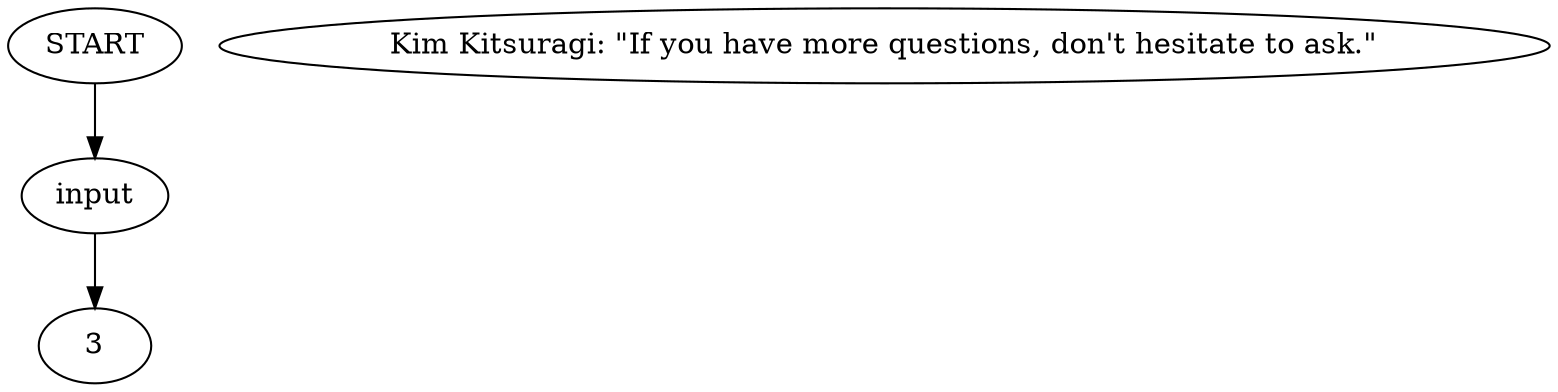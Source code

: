# WHIRLING / Kim barks
# Kim tells you he has a menu for questions after he's in the team.
# ==================================================
digraph G {
	  0 [label="START"];
	  1 [label="input"];
	  2 [label="Kim Kitsuragi: \"If you have more questions, don't hesitate to ask.\""];
	  0 -> 1
	  1 -> 3
}

